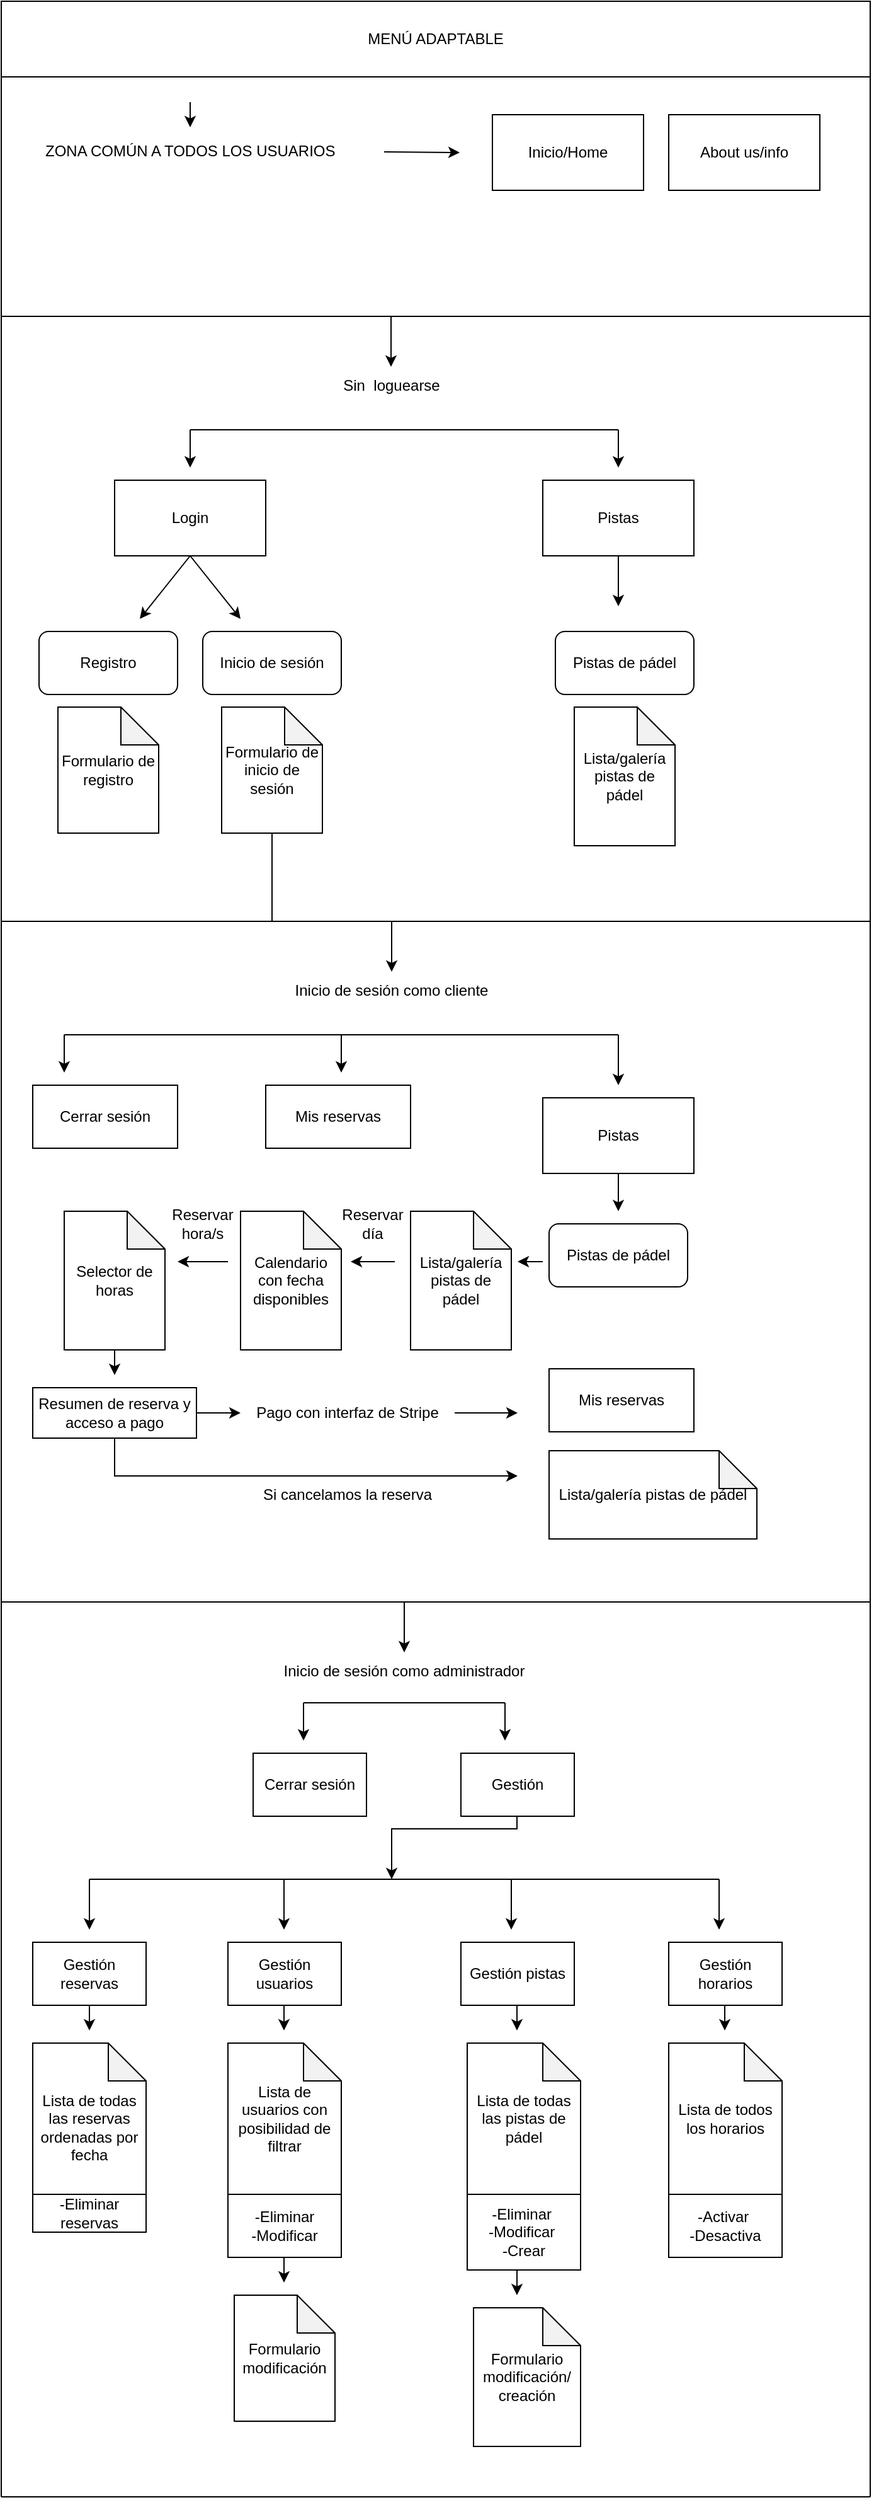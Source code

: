 <mxfile version="18.0.3" type="device"><diagram id="_HDtLRmkMFEuFMRT4Z01" name="Page-1"><mxGraphModel dx="1038" dy="547" grid="1" gridSize="10" guides="1" tooltips="1" connect="1" arrows="1" fold="1" page="1" pageScale="1" pageWidth="827" pageHeight="1169" math="0" shadow="0"><root><mxCell id="0"/><mxCell id="1" parent="0"/><mxCell id="3yWTEhKN73MNEH2jQsfl-1" value="MENÚ ADAPTABLE" style="rounded=0;whiteSpace=wrap;html=1;" vertex="1" parent="1"><mxGeometry x="80" y="110" width="690" height="60" as="geometry"/></mxCell><mxCell id="3yWTEhKN73MNEH2jQsfl-2" value="About us/info" style="rounded=0;whiteSpace=wrap;html=1;" vertex="1" parent="1"><mxGeometry x="610" y="200" width="120" height="60" as="geometry"/></mxCell><mxCell id="3yWTEhKN73MNEH2jQsfl-3" value="Inicio/Home" style="rounded=0;whiteSpace=wrap;html=1;" vertex="1" parent="1"><mxGeometry x="470" y="200" width="120" height="60" as="geometry"/></mxCell><mxCell id="3yWTEhKN73MNEH2jQsfl-4" value="&lt;h1&gt;&lt;span style=&quot;font-size: 12px; font-weight: 400;&quot;&gt;ZONA COMÚN A TODOS LOS USUARIOS&lt;/span&gt;&lt;/h1&gt;" style="text;html=1;strokeColor=none;fillColor=none;spacing=5;spacingTop=-20;whiteSpace=wrap;overflow=hidden;rounded=0;" vertex="1" parent="1"><mxGeometry x="110" y="205" width="270" height="50" as="geometry"/></mxCell><mxCell id="3yWTEhKN73MNEH2jQsfl-5" value="" style="endArrow=classic;html=1;rounded=0;" edge="1" parent="1"><mxGeometry width="50" height="50" relative="1" as="geometry"><mxPoint x="384" y="229.5" as="sourcePoint"/><mxPoint x="444" y="230" as="targetPoint"/></mxGeometry></mxCell><mxCell id="3yWTEhKN73MNEH2jQsfl-9" value="" style="endArrow=none;html=1;rounded=0;entryX=0;entryY=1;entryDx=0;entryDy=0;" edge="1" parent="1" target="3yWTEhKN73MNEH2jQsfl-1"><mxGeometry width="50" height="50" relative="1" as="geometry"><mxPoint x="770" y="360" as="sourcePoint"/><mxPoint x="80" y="180" as="targetPoint"/><Array as="points"><mxPoint x="80" y="360"/></Array></mxGeometry></mxCell><mxCell id="3yWTEhKN73MNEH2jQsfl-11" value="" style="endArrow=classic;html=1;rounded=0;" edge="1" parent="1"><mxGeometry width="50" height="50" relative="1" as="geometry"><mxPoint x="230" y="190" as="sourcePoint"/><mxPoint x="230" y="210" as="targetPoint"/></mxGeometry></mxCell><mxCell id="3yWTEhKN73MNEH2jQsfl-12" value="" style="endArrow=classic;html=1;rounded=0;" edge="1" parent="1"><mxGeometry width="50" height="50" relative="1" as="geometry"><mxPoint x="389.5" y="360" as="sourcePoint"/><mxPoint x="389.5" y="400" as="targetPoint"/></mxGeometry></mxCell><mxCell id="3yWTEhKN73MNEH2jQsfl-13" value="Sin&amp;nbsp; loguearse" style="text;html=1;strokeColor=none;fillColor=none;align=center;verticalAlign=middle;whiteSpace=wrap;rounded=0;" vertex="1" parent="1"><mxGeometry x="330" y="400" width="120" height="30" as="geometry"/></mxCell><mxCell id="3yWTEhKN73MNEH2jQsfl-15" value="Login" style="rounded=0;whiteSpace=wrap;html=1;" vertex="1" parent="1"><mxGeometry x="170" y="490" width="120" height="60" as="geometry"/></mxCell><mxCell id="3yWTEhKN73MNEH2jQsfl-17" value="" style="endArrow=none;html=1;rounded=0;" edge="1" parent="1"><mxGeometry width="50" height="50" relative="1" as="geometry"><mxPoint x="230" y="450" as="sourcePoint"/><mxPoint x="570" y="450" as="targetPoint"/></mxGeometry></mxCell><mxCell id="3yWTEhKN73MNEH2jQsfl-18" value="" style="endArrow=classic;html=1;rounded=0;" edge="1" parent="1"><mxGeometry width="50" height="50" relative="1" as="geometry"><mxPoint x="230" y="450" as="sourcePoint"/><mxPoint x="230" y="480" as="targetPoint"/></mxGeometry></mxCell><mxCell id="3yWTEhKN73MNEH2jQsfl-19" value="" style="endArrow=classic;html=1;rounded=0;exitX=0.5;exitY=1;exitDx=0;exitDy=0;" edge="1" parent="1" source="3yWTEhKN73MNEH2jQsfl-15"><mxGeometry width="50" height="50" relative="1" as="geometry"><mxPoint x="390" y="580" as="sourcePoint"/><mxPoint x="190" y="600" as="targetPoint"/></mxGeometry></mxCell><mxCell id="3yWTEhKN73MNEH2jQsfl-20" value="" style="endArrow=classic;html=1;rounded=0;exitX=0.5;exitY=1;exitDx=0;exitDy=0;" edge="1" parent="1" source="3yWTEhKN73MNEH2jQsfl-15"><mxGeometry width="50" height="50" relative="1" as="geometry"><mxPoint x="390" y="580" as="sourcePoint"/><mxPoint x="270" y="600" as="targetPoint"/></mxGeometry></mxCell><mxCell id="3yWTEhKN73MNEH2jQsfl-21" value="Registro" style="rounded=1;whiteSpace=wrap;html=1;" vertex="1" parent="1"><mxGeometry x="110" y="610" width="110" height="50" as="geometry"/></mxCell><mxCell id="3yWTEhKN73MNEH2jQsfl-22" value="Inicio de sesión" style="rounded=1;whiteSpace=wrap;html=1;" vertex="1" parent="1"><mxGeometry x="240" y="610" width="110" height="50" as="geometry"/></mxCell><mxCell id="3yWTEhKN73MNEH2jQsfl-23" value="" style="endArrow=classic;html=1;rounded=0;" edge="1" parent="1"><mxGeometry width="50" height="50" relative="1" as="geometry"><mxPoint x="570" y="450" as="sourcePoint"/><mxPoint x="570" y="480" as="targetPoint"/></mxGeometry></mxCell><mxCell id="3yWTEhKN73MNEH2jQsfl-24" value="Pistas" style="rounded=0;whiteSpace=wrap;html=1;" vertex="1" parent="1"><mxGeometry x="510" y="490" width="120" height="60" as="geometry"/></mxCell><mxCell id="3yWTEhKN73MNEH2jQsfl-25" value="" style="endArrow=classic;html=1;rounded=0;exitX=0.5;exitY=1;exitDx=0;exitDy=0;" edge="1" parent="1" source="3yWTEhKN73MNEH2jQsfl-24"><mxGeometry width="50" height="50" relative="1" as="geometry"><mxPoint x="390" y="580" as="sourcePoint"/><mxPoint x="570" y="590" as="targetPoint"/></mxGeometry></mxCell><mxCell id="3yWTEhKN73MNEH2jQsfl-26" value="Pistas de pádel" style="rounded=1;whiteSpace=wrap;html=1;" vertex="1" parent="1"><mxGeometry x="520" y="610" width="110" height="50" as="geometry"/></mxCell><mxCell id="3yWTEhKN73MNEH2jQsfl-27" value="Formulario de registro" style="shape=note;whiteSpace=wrap;html=1;backgroundOutline=1;darkOpacity=0.05;" vertex="1" parent="1"><mxGeometry x="125" y="670" width="80" height="100" as="geometry"/></mxCell><mxCell id="3yWTEhKN73MNEH2jQsfl-28" value="Formulario de inicio de sesión" style="shape=note;whiteSpace=wrap;html=1;backgroundOutline=1;darkOpacity=0.05;" vertex="1" parent="1"><mxGeometry x="255" y="670" width="80" height="100" as="geometry"/></mxCell><mxCell id="3yWTEhKN73MNEH2jQsfl-29" value="Lista/galería pistas de pádel" style="shape=note;whiteSpace=wrap;html=1;backgroundOutline=1;darkOpacity=0.05;" vertex="1" parent="1"><mxGeometry x="535" y="670" width="80" height="110" as="geometry"/></mxCell><mxCell id="3yWTEhKN73MNEH2jQsfl-31" value="" style="endArrow=none;html=1;rounded=0;" edge="1" parent="1"><mxGeometry width="50" height="50" relative="1" as="geometry"><mxPoint x="80" y="840" as="sourcePoint"/><mxPoint x="80" y="360" as="targetPoint"/></mxGeometry></mxCell><mxCell id="3yWTEhKN73MNEH2jQsfl-33" value="" style="endArrow=none;html=1;rounded=0;" edge="1" parent="1"><mxGeometry width="50" height="50" relative="1" as="geometry"><mxPoint x="80" y="840" as="sourcePoint"/><mxPoint x="770" y="840" as="targetPoint"/></mxGeometry></mxCell><mxCell id="3yWTEhKN73MNEH2jQsfl-34" value="" style="endArrow=none;html=1;rounded=0;entryX=0.5;entryY=1;entryDx=0;entryDy=0;entryPerimeter=0;" edge="1" parent="1" target="3yWTEhKN73MNEH2jQsfl-28"><mxGeometry width="50" height="50" relative="1" as="geometry"><mxPoint x="295" y="840" as="sourcePoint"/><mxPoint x="440" y="750" as="targetPoint"/></mxGeometry></mxCell><mxCell id="3yWTEhKN73MNEH2jQsfl-35" value="Inicio de sesión como cliente" style="text;html=1;strokeColor=none;fillColor=none;align=center;verticalAlign=middle;whiteSpace=wrap;rounded=0;" vertex="1" parent="1"><mxGeometry x="300" y="880" width="180" height="30" as="geometry"/></mxCell><mxCell id="3yWTEhKN73MNEH2jQsfl-36" value="" style="endArrow=classic;html=1;rounded=0;" edge="1" parent="1" target="3yWTEhKN73MNEH2jQsfl-35"><mxGeometry width="50" height="50" relative="1" as="geometry"><mxPoint x="390" y="840" as="sourcePoint"/><mxPoint x="440" y="950" as="targetPoint"/></mxGeometry></mxCell><mxCell id="3yWTEhKN73MNEH2jQsfl-37" value="" style="endArrow=none;html=1;rounded=0;" edge="1" parent="1"><mxGeometry width="50" height="50" relative="1" as="geometry"><mxPoint x="130" y="930" as="sourcePoint"/><mxPoint x="570" y="930" as="targetPoint"/></mxGeometry></mxCell><mxCell id="3yWTEhKN73MNEH2jQsfl-39" value="" style="endArrow=classic;html=1;rounded=0;" edge="1" parent="1"><mxGeometry width="50" height="50" relative="1" as="geometry"><mxPoint x="130" y="930" as="sourcePoint"/><mxPoint x="130" y="960" as="targetPoint"/></mxGeometry></mxCell><mxCell id="3yWTEhKN73MNEH2jQsfl-40" value="Cerrar sesión" style="rounded=0;whiteSpace=wrap;html=1;" vertex="1" parent="1"><mxGeometry x="105" y="970" width="115" height="50" as="geometry"/></mxCell><mxCell id="3yWTEhKN73MNEH2jQsfl-41" value="" style="endArrow=classic;html=1;rounded=0;" edge="1" parent="1"><mxGeometry width="50" height="50" relative="1" as="geometry"><mxPoint x="350" y="930" as="sourcePoint"/><mxPoint x="350" y="960" as="targetPoint"/></mxGeometry></mxCell><mxCell id="3yWTEhKN73MNEH2jQsfl-42" value="Mis reservas" style="rounded=0;whiteSpace=wrap;html=1;" vertex="1" parent="1"><mxGeometry x="290" y="970" width="115" height="50" as="geometry"/></mxCell><mxCell id="3yWTEhKN73MNEH2jQsfl-43" value="" style="endArrow=classic;html=1;rounded=0;" edge="1" parent="1"><mxGeometry width="50" height="50" relative="1" as="geometry"><mxPoint x="570" y="930" as="sourcePoint"/><mxPoint x="570" y="970" as="targetPoint"/></mxGeometry></mxCell><mxCell id="3yWTEhKN73MNEH2jQsfl-44" value="Pistas" style="rounded=0;whiteSpace=wrap;html=1;" vertex="1" parent="1"><mxGeometry x="510" y="980" width="120" height="60" as="geometry"/></mxCell><mxCell id="3yWTEhKN73MNEH2jQsfl-45" value="" style="endArrow=classic;html=1;rounded=0;exitX=0.5;exitY=1;exitDx=0;exitDy=0;" edge="1" parent="1" source="3yWTEhKN73MNEH2jQsfl-44"><mxGeometry width="50" height="50" relative="1" as="geometry"><mxPoint x="580" y="940" as="sourcePoint"/><mxPoint x="570" y="1070" as="targetPoint"/></mxGeometry></mxCell><mxCell id="3yWTEhKN73MNEH2jQsfl-46" value="Pistas de pádel" style="rounded=1;whiteSpace=wrap;html=1;" vertex="1" parent="1"><mxGeometry x="515" y="1080" width="110" height="50" as="geometry"/></mxCell><mxCell id="3yWTEhKN73MNEH2jQsfl-47" value="Lista/galería pistas de pádel" style="shape=note;whiteSpace=wrap;html=1;backgroundOutline=1;darkOpacity=0.05;" vertex="1" parent="1"><mxGeometry x="405" y="1070" width="80" height="110" as="geometry"/></mxCell><mxCell id="3yWTEhKN73MNEH2jQsfl-48" value="" style="endArrow=classic;html=1;rounded=0;" edge="1" parent="1"><mxGeometry width="50" height="50" relative="1" as="geometry"><mxPoint x="510" y="1110" as="sourcePoint"/><mxPoint x="490" y="1110" as="targetPoint"/></mxGeometry></mxCell><mxCell id="3yWTEhKN73MNEH2jQsfl-49" value="" style="endArrow=classic;html=1;rounded=0;" edge="1" parent="1"><mxGeometry width="50" height="50" relative="1" as="geometry"><mxPoint x="392.5" y="1110" as="sourcePoint"/><mxPoint x="357.5" y="1110" as="targetPoint"/></mxGeometry></mxCell><mxCell id="3yWTEhKN73MNEH2jQsfl-50" value="Reservar&lt;br&gt;día" style="text;html=1;strokeColor=none;fillColor=none;align=center;verticalAlign=middle;whiteSpace=wrap;rounded=0;" vertex="1" parent="1"><mxGeometry x="345" y="1070" width="60" height="20" as="geometry"/></mxCell><mxCell id="3yWTEhKN73MNEH2jQsfl-51" value="Calendario con fecha disponibles" style="shape=note;whiteSpace=wrap;html=1;backgroundOutline=1;darkOpacity=0.05;" vertex="1" parent="1"><mxGeometry x="270" y="1070" width="80" height="110" as="geometry"/></mxCell><mxCell id="3yWTEhKN73MNEH2jQsfl-53" value="Selector de horas" style="shape=note;whiteSpace=wrap;html=1;backgroundOutline=1;darkOpacity=0.05;" vertex="1" parent="1"><mxGeometry x="130" y="1070" width="80" height="110" as="geometry"/></mxCell><mxCell id="3yWTEhKN73MNEH2jQsfl-54" value="" style="endArrow=classic;html=1;rounded=0;" edge="1" parent="1"><mxGeometry width="50" height="50" relative="1" as="geometry"><mxPoint x="260" y="1110" as="sourcePoint"/><mxPoint x="220" y="1110" as="targetPoint"/></mxGeometry></mxCell><mxCell id="3yWTEhKN73MNEH2jQsfl-58" value="Reservar&lt;br&gt;hora/s" style="text;html=1;strokeColor=none;fillColor=none;align=center;verticalAlign=middle;whiteSpace=wrap;rounded=0;" vertex="1" parent="1"><mxGeometry x="210" y="1070" width="60" height="20" as="geometry"/></mxCell><mxCell id="3yWTEhKN73MNEH2jQsfl-61" value="Resumen de reserva y acceso a pago" style="rounded=0;whiteSpace=wrap;html=1;" vertex="1" parent="1"><mxGeometry x="105" y="1210" width="130" height="40" as="geometry"/></mxCell><mxCell id="3yWTEhKN73MNEH2jQsfl-62" value="" style="endArrow=classic;html=1;rounded=0;exitX=0.5;exitY=1;exitDx=0;exitDy=0;exitPerimeter=0;" edge="1" parent="1" source="3yWTEhKN73MNEH2jQsfl-53"><mxGeometry width="50" height="50" relative="1" as="geometry"><mxPoint x="230" y="1200" as="sourcePoint"/><mxPoint x="170" y="1200" as="targetPoint"/></mxGeometry></mxCell><mxCell id="3yWTEhKN73MNEH2jQsfl-63" value="" style="endArrow=classic;html=1;rounded=0;exitX=1;exitY=0.5;exitDx=0;exitDy=0;" edge="1" parent="1" source="3yWTEhKN73MNEH2jQsfl-61" target="3yWTEhKN73MNEH2jQsfl-64"><mxGeometry width="50" height="50" relative="1" as="geometry"><mxPoint x="230" y="1190" as="sourcePoint"/><mxPoint x="300" y="1230" as="targetPoint"/></mxGeometry></mxCell><mxCell id="3yWTEhKN73MNEH2jQsfl-64" value="Pago con interfaz de Stripe" style="text;html=1;strokeColor=none;fillColor=none;align=center;verticalAlign=middle;whiteSpace=wrap;rounded=0;" vertex="1" parent="1"><mxGeometry x="270" y="1215" width="170" height="30" as="geometry"/></mxCell><mxCell id="3yWTEhKN73MNEH2jQsfl-65" value="" style="endArrow=classic;html=1;rounded=0;exitX=1;exitY=0.5;exitDx=0;exitDy=0;" edge="1" parent="1" source="3yWTEhKN73MNEH2jQsfl-64"><mxGeometry width="50" height="50" relative="1" as="geometry"><mxPoint x="230" y="1180" as="sourcePoint"/><mxPoint x="490" y="1230" as="targetPoint"/></mxGeometry></mxCell><mxCell id="3yWTEhKN73MNEH2jQsfl-66" value="Mis reservas" style="rounded=0;whiteSpace=wrap;html=1;" vertex="1" parent="1"><mxGeometry x="515" y="1195" width="115" height="50" as="geometry"/></mxCell><mxCell id="3yWTEhKN73MNEH2jQsfl-67" value="" style="endArrow=classic;html=1;rounded=0;exitX=0.5;exitY=1;exitDx=0;exitDy=0;" edge="1" parent="1" source="3yWTEhKN73MNEH2jQsfl-61"><mxGeometry width="50" height="50" relative="1" as="geometry"><mxPoint x="230" y="1280" as="sourcePoint"/><mxPoint x="490" y="1280" as="targetPoint"/><Array as="points"><mxPoint x="170" y="1280"/></Array></mxGeometry></mxCell><mxCell id="3yWTEhKN73MNEH2jQsfl-69" value="Lista/galería pistas de pádel" style="shape=note;whiteSpace=wrap;html=1;backgroundOutline=1;darkOpacity=0.05;" vertex="1" parent="1"><mxGeometry x="515" y="1260" width="165" height="70" as="geometry"/></mxCell><mxCell id="3yWTEhKN73MNEH2jQsfl-70" value="Si cancelamos la reserva" style="text;html=1;strokeColor=none;fillColor=none;align=center;verticalAlign=middle;whiteSpace=wrap;rounded=0;" vertex="1" parent="1"><mxGeometry x="270" y="1280" width="170" height="30" as="geometry"/></mxCell><mxCell id="3yWTEhKN73MNEH2jQsfl-71" value="" style="endArrow=none;html=1;rounded=0;" edge="1" parent="1"><mxGeometry width="50" height="50" relative="1" as="geometry"><mxPoint x="80" y="1380" as="sourcePoint"/><mxPoint x="80" y="840" as="targetPoint"/></mxGeometry></mxCell><mxCell id="3yWTEhKN73MNEH2jQsfl-72" value="" style="endArrow=none;html=1;rounded=0;" edge="1" parent="1"><mxGeometry width="50" height="50" relative="1" as="geometry"><mxPoint x="80" y="1380" as="sourcePoint"/><mxPoint x="770" y="1380" as="targetPoint"/></mxGeometry></mxCell><mxCell id="3yWTEhKN73MNEH2jQsfl-73" value="" style="endArrow=classic;html=1;rounded=0;" edge="1" parent="1"><mxGeometry width="50" height="50" relative="1" as="geometry"><mxPoint x="400" y="1380" as="sourcePoint"/><mxPoint x="400" y="1420" as="targetPoint"/></mxGeometry></mxCell><mxCell id="3yWTEhKN73MNEH2jQsfl-74" value="Inicio de sesión como administrador" style="text;html=1;strokeColor=none;fillColor=none;align=center;verticalAlign=middle;whiteSpace=wrap;rounded=0;" vertex="1" parent="1"><mxGeometry x="280" y="1420" width="240" height="30" as="geometry"/></mxCell><mxCell id="3yWTEhKN73MNEH2jQsfl-75" value="" style="endArrow=none;html=1;rounded=0;" edge="1" parent="1"><mxGeometry width="50" height="50" relative="1" as="geometry"><mxPoint x="320" y="1460" as="sourcePoint"/><mxPoint x="480" y="1460" as="targetPoint"/></mxGeometry></mxCell><mxCell id="3yWTEhKN73MNEH2jQsfl-76" value="" style="endArrow=classic;html=1;rounded=0;" edge="1" parent="1"><mxGeometry width="50" height="50" relative="1" as="geometry"><mxPoint x="320" y="1460" as="sourcePoint"/><mxPoint x="320" y="1490" as="targetPoint"/></mxGeometry></mxCell><mxCell id="3yWTEhKN73MNEH2jQsfl-77" value="Cerrar sesión" style="rounded=0;whiteSpace=wrap;html=1;" vertex="1" parent="1"><mxGeometry x="280" y="1500" width="90" height="50" as="geometry"/></mxCell><mxCell id="3yWTEhKN73MNEH2jQsfl-78" value="" style="endArrow=classic;html=1;rounded=0;" edge="1" parent="1"><mxGeometry width="50" height="50" relative="1" as="geometry"><mxPoint x="480" y="1460" as="sourcePoint"/><mxPoint x="480" y="1490" as="targetPoint"/></mxGeometry></mxCell><mxCell id="3yWTEhKN73MNEH2jQsfl-79" value="Gestión" style="rounded=0;whiteSpace=wrap;html=1;" vertex="1" parent="1"><mxGeometry x="445" y="1500" width="90" height="50" as="geometry"/></mxCell><mxCell id="3yWTEhKN73MNEH2jQsfl-81" value="Gestión reservas" style="rounded=0;whiteSpace=wrap;html=1;" vertex="1" parent="1"><mxGeometry x="105" y="1650" width="90" height="50" as="geometry"/></mxCell><mxCell id="3yWTEhKN73MNEH2jQsfl-82" value="" style="endArrow=none;html=1;rounded=0;" edge="1" parent="1"><mxGeometry width="50" height="50" relative="1" as="geometry"><mxPoint x="150" y="1600" as="sourcePoint"/><mxPoint x="650" y="1600" as="targetPoint"/></mxGeometry></mxCell><mxCell id="3yWTEhKN73MNEH2jQsfl-83" value="" style="endArrow=classic;html=1;rounded=0;" edge="1" parent="1"><mxGeometry width="50" height="50" relative="1" as="geometry"><mxPoint x="490" y="1560" as="sourcePoint"/><mxPoint x="390" y="1600" as="targetPoint"/><Array as="points"><mxPoint x="390" y="1560"/></Array></mxGeometry></mxCell><mxCell id="3yWTEhKN73MNEH2jQsfl-84" value="" style="endArrow=none;html=1;rounded=0;" edge="1" parent="1"><mxGeometry width="50" height="50" relative="1" as="geometry"><mxPoint x="489.5" y="1560" as="sourcePoint"/><mxPoint x="489.5" y="1550" as="targetPoint"/></mxGeometry></mxCell><mxCell id="3yWTEhKN73MNEH2jQsfl-85" value="" style="endArrow=classic;html=1;rounded=0;" edge="1" parent="1"><mxGeometry width="50" height="50" relative="1" as="geometry"><mxPoint x="150" y="1600" as="sourcePoint"/><mxPoint x="150" y="1640" as="targetPoint"/></mxGeometry></mxCell><mxCell id="3yWTEhKN73MNEH2jQsfl-86" style="edgeStyle=orthogonalEdgeStyle;rounded=0;orthogonalLoop=1;jettySize=auto;html=1;exitX=0.5;exitY=1;exitDx=0;exitDy=0;" edge="1" parent="1" source="3yWTEhKN73MNEH2jQsfl-81" target="3yWTEhKN73MNEH2jQsfl-81"><mxGeometry relative="1" as="geometry"/></mxCell><mxCell id="3yWTEhKN73MNEH2jQsfl-87" value="" style="endArrow=classic;html=1;rounded=0;" edge="1" parent="1"><mxGeometry width="50" height="50" relative="1" as="geometry"><mxPoint x="304.5" y="1600" as="sourcePoint"/><mxPoint x="304.5" y="1640" as="targetPoint"/></mxGeometry></mxCell><mxCell id="3yWTEhKN73MNEH2jQsfl-88" value="Gestión usuarios" style="rounded=0;whiteSpace=wrap;html=1;" vertex="1" parent="1"><mxGeometry x="260" y="1650" width="90" height="50" as="geometry"/></mxCell><mxCell id="3yWTEhKN73MNEH2jQsfl-89" value="" style="endArrow=classic;html=1;rounded=0;" edge="1" parent="1"><mxGeometry width="50" height="50" relative="1" as="geometry"><mxPoint x="485" y="1600" as="sourcePoint"/><mxPoint x="485" y="1640" as="targetPoint"/></mxGeometry></mxCell><mxCell id="3yWTEhKN73MNEH2jQsfl-90" value="Gestión pistas" style="rounded=0;whiteSpace=wrap;html=1;" vertex="1" parent="1"><mxGeometry x="445" y="1650" width="90" height="50" as="geometry"/></mxCell><mxCell id="3yWTEhKN73MNEH2jQsfl-91" value="" style="endArrow=classic;html=1;rounded=0;" edge="1" parent="1"><mxGeometry width="50" height="50" relative="1" as="geometry"><mxPoint x="650" y="1600" as="sourcePoint"/><mxPoint x="650" y="1640" as="targetPoint"/></mxGeometry></mxCell><mxCell id="3yWTEhKN73MNEH2jQsfl-92" value="Gestión horarios" style="rounded=0;whiteSpace=wrap;html=1;" vertex="1" parent="1"><mxGeometry x="610" y="1650" width="90" height="50" as="geometry"/></mxCell><mxCell id="3yWTEhKN73MNEH2jQsfl-93" value="&lt;br&gt;Lista de todas las reservas ordenadas por fecha" style="shape=note;whiteSpace=wrap;html=1;backgroundOutline=1;darkOpacity=0.05;" vertex="1" parent="1"><mxGeometry x="105" y="1730" width="90" height="120" as="geometry"/></mxCell><mxCell id="3yWTEhKN73MNEH2jQsfl-94" value="" style="endArrow=classic;html=1;rounded=0;exitX=0.5;exitY=1;exitDx=0;exitDy=0;" edge="1" parent="1" source="3yWTEhKN73MNEH2jQsfl-81"><mxGeometry width="50" height="50" relative="1" as="geometry"><mxPoint x="230" y="1730" as="sourcePoint"/><mxPoint x="150" y="1720" as="targetPoint"/></mxGeometry></mxCell><mxCell id="3yWTEhKN73MNEH2jQsfl-95" value="-Eliminar reservas" style="rounded=0;whiteSpace=wrap;html=1;" vertex="1" parent="1"><mxGeometry x="105" y="1850" width="90" height="30" as="geometry"/></mxCell><mxCell id="3yWTEhKN73MNEH2jQsfl-96" value="" style="endArrow=classic;html=1;rounded=0;exitX=0.5;exitY=1;exitDx=0;exitDy=0;" edge="1" parent="1"><mxGeometry width="50" height="50" relative="1" as="geometry"><mxPoint x="304.5" y="1700" as="sourcePoint"/><mxPoint x="304.5" y="1720" as="targetPoint"/></mxGeometry></mxCell><mxCell id="3yWTEhKN73MNEH2jQsfl-97" value="Lista de usuarios con posibilidad de filtrar" style="shape=note;whiteSpace=wrap;html=1;backgroundOutline=1;darkOpacity=0.05;" vertex="1" parent="1"><mxGeometry x="260" y="1730" width="90" height="120" as="geometry"/></mxCell><mxCell id="3yWTEhKN73MNEH2jQsfl-98" value="-Eliminar&lt;br&gt;-Modificar" style="rounded=0;whiteSpace=wrap;html=1;align=center;" vertex="1" parent="1"><mxGeometry x="260" y="1850" width="90" height="50" as="geometry"/></mxCell><mxCell id="3yWTEhKN73MNEH2jQsfl-99" value="" style="endArrow=classic;html=1;rounded=0;exitX=0.5;exitY=1;exitDx=0;exitDy=0;" edge="1" parent="1"><mxGeometry width="50" height="50" relative="1" as="geometry"><mxPoint x="304.5" y="1900" as="sourcePoint"/><mxPoint x="304.5" y="1920" as="targetPoint"/></mxGeometry></mxCell><mxCell id="3yWTEhKN73MNEH2jQsfl-100" value="Formulario modificación" style="shape=note;whiteSpace=wrap;html=1;backgroundOutline=1;darkOpacity=0.05;" vertex="1" parent="1"><mxGeometry x="265" y="1930" width="80" height="100" as="geometry"/></mxCell><mxCell id="3yWTEhKN73MNEH2jQsfl-101" value="Lista de todas las pistas de pádel" style="shape=note;whiteSpace=wrap;html=1;backgroundOutline=1;darkOpacity=0.05;" vertex="1" parent="1"><mxGeometry x="450" y="1730" width="90" height="120" as="geometry"/></mxCell><mxCell id="3yWTEhKN73MNEH2jQsfl-102" value="" style="endArrow=classic;html=1;rounded=0;exitX=0.5;exitY=1;exitDx=0;exitDy=0;" edge="1" parent="1"><mxGeometry width="50" height="50" relative="1" as="geometry"><mxPoint x="489.5" y="1700" as="sourcePoint"/><mxPoint x="489.5" y="1720" as="targetPoint"/></mxGeometry></mxCell><mxCell id="3yWTEhKN73MNEH2jQsfl-103" value="-Eliminar&amp;nbsp;&lt;br&gt;-Modificar&amp;nbsp;&lt;br&gt;-Crear" style="rounded=0;whiteSpace=wrap;html=1;" vertex="1" parent="1"><mxGeometry x="450" y="1850" width="90" height="60" as="geometry"/></mxCell><mxCell id="3yWTEhKN73MNEH2jQsfl-105" value="" style="endArrow=classic;html=1;rounded=0;exitX=0.5;exitY=1;exitDx=0;exitDy=0;" edge="1" parent="1"><mxGeometry width="50" height="50" relative="1" as="geometry"><mxPoint x="489.5" y="1910" as="sourcePoint"/><mxPoint x="489.5" y="1930" as="targetPoint"/><Array as="points"><mxPoint x="490" y="1910"/></Array></mxGeometry></mxCell><mxCell id="3yWTEhKN73MNEH2jQsfl-106" value="Formulario modificación/&lt;br&gt;creación" style="shape=note;whiteSpace=wrap;html=1;backgroundOutline=1;darkOpacity=0.05;" vertex="1" parent="1"><mxGeometry x="455" y="1940" width="85" height="110" as="geometry"/></mxCell><mxCell id="3yWTEhKN73MNEH2jQsfl-108" value="Lista de todos los horarios" style="shape=note;whiteSpace=wrap;html=1;backgroundOutline=1;darkOpacity=0.05;" vertex="1" parent="1"><mxGeometry x="610" y="1730" width="90" height="120" as="geometry"/></mxCell><mxCell id="3yWTEhKN73MNEH2jQsfl-109" value="" style="endArrow=classic;html=1;rounded=0;exitX=0.5;exitY=1;exitDx=0;exitDy=0;" edge="1" parent="1"><mxGeometry width="50" height="50" relative="1" as="geometry"><mxPoint x="654.5" y="1700" as="sourcePoint"/><mxPoint x="654.5" y="1720" as="targetPoint"/></mxGeometry></mxCell><mxCell id="3yWTEhKN73MNEH2jQsfl-110" value="-Activar&amp;nbsp;&lt;br&gt;-Desactiva" style="rounded=0;whiteSpace=wrap;html=1;" vertex="1" parent="1"><mxGeometry x="610" y="1850" width="90" height="50" as="geometry"/></mxCell><mxCell id="3yWTEhKN73MNEH2jQsfl-111" value="" style="endArrow=none;html=1;rounded=0;entryX=1;entryY=1;entryDx=0;entryDy=0;" edge="1" parent="1" target="3yWTEhKN73MNEH2jQsfl-1"><mxGeometry width="50" height="50" relative="1" as="geometry"><mxPoint x="770" y="2090" as="sourcePoint"/><mxPoint x="770" y="270" as="targetPoint"/></mxGeometry></mxCell><mxCell id="3yWTEhKN73MNEH2jQsfl-112" value="" style="endArrow=none;html=1;rounded=0;" edge="1" parent="1"><mxGeometry width="50" height="50" relative="1" as="geometry"><mxPoint x="80" y="2090" as="sourcePoint"/><mxPoint x="80" y="1380" as="targetPoint"/></mxGeometry></mxCell><mxCell id="3yWTEhKN73MNEH2jQsfl-113" value="" style="endArrow=none;html=1;rounded=0;" edge="1" parent="1"><mxGeometry width="50" height="50" relative="1" as="geometry"><mxPoint x="80" y="2090" as="sourcePoint"/><mxPoint x="770" y="2090" as="targetPoint"/></mxGeometry></mxCell></root></mxGraphModel></diagram></mxfile>